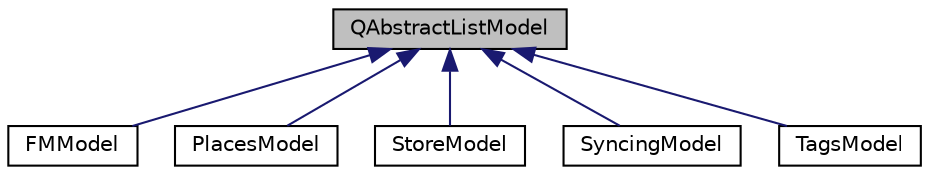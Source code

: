 digraph "QAbstractListModel"
{
 // INTERACTIVE_SVG=YES
 // LATEX_PDF_SIZE
  edge [fontname="Helvetica",fontsize="10",labelfontname="Helvetica",labelfontsize="10"];
  node [fontname="Helvetica",fontsize="10",shape=record];
  Node0 [label="QAbstractListModel",height=0.2,width=0.4,color="black", fillcolor="grey75", style="filled", fontcolor="black",tooltip=" "];
  Node0 -> Node1 [dir="back",color="midnightblue",fontsize="10",style="solid",fontname="Helvetica"];
  Node1 [label="FMModel",height=0.2,width=0.4,color="black", fillcolor="white", style="filled",URL="$class_f_m_model.html",tooltip=" "];
  Node0 -> Node2 [dir="back",color="midnightblue",fontsize="10",style="solid",fontname="Helvetica"];
  Node2 [label="PlacesModel",height=0.2,width=0.4,color="black", fillcolor="white", style="filled",URL="$class_places_model.html",tooltip=" "];
  Node0 -> Node3 [dir="back",color="midnightblue",fontsize="10",style="solid",fontname="Helvetica"];
  Node3 [label="StoreModel",height=0.2,width=0.4,color="black", fillcolor="white", style="filled",URL="$class_store_model.html",tooltip=" "];
  Node0 -> Node4 [dir="back",color="midnightblue",fontsize="10",style="solid",fontname="Helvetica"];
  Node4 [label="SyncingModel",height=0.2,width=0.4,color="black", fillcolor="white", style="filled",URL="$class_syncing_model.html",tooltip=" "];
  Node0 -> Node5 [dir="back",color="midnightblue",fontsize="10",style="solid",fontname="Helvetica"];
  Node5 [label="TagsModel",height=0.2,width=0.4,color="black", fillcolor="white", style="filled",URL="$class_tags_model.html",tooltip=" "];
}
